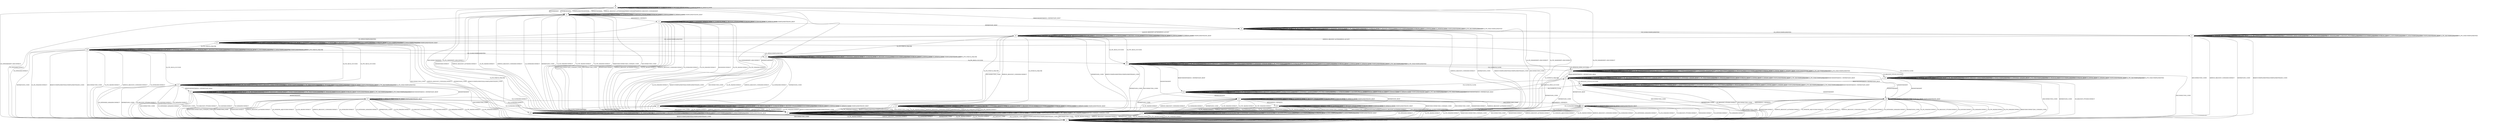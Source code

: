 digraph h3 {
s0 [label="s0"];
s1 [label="s1"];
s2 [label="s2"];
s3 [label="s3"];
s4 [label="s4"];
s5 [label="s5"];
s6 [label="s6"];
s7 [label="s7"];
s8 [label="s8"];
s9 [label="s9"];
s10 [label="s10"];
s11 [label="s11"];
s12 [label="s12"];
s13 [label="s13"];
s14 [label="s14"];
s15 [label="s15"];
s16 [label="s16"];
s17 [label="s17"];
s18 [label="s18"];
s19 [label="s19"];
s20 [label="s20"];
s21 [label="s21"];
s22 [label="s22"];
s23 [label="s23"];
s24 [label="s24"];
s25 [label="s25"];
s26 [label="s26"];
s27 [label="s27"];
s0 -> s1 [label="DISCONNECT/KEXINIT"];
s0 -> s2 [label="KEXINIT/KEXINIT"];
s0 -> s2 [label="SERVICE_REQUEST_AUTH/KEXINIT"];
s0 -> s0 [label="CH_WINDOW_ADJUST/CH_NONE"];
s0 -> s2 [label="DEBUG/KEXINIT"];
s0 -> s1 [label="UA_PK_OK/KEXINIT+DISCONNECT"];
s0 -> s2 [label="SERVICE_REQUEST_CONN/KEXINIT"];
s0 -> s1 [label="UA_NONE/KEXINIT+DISCONNECT"];
s0 -> s0 [label="CH_EXTENDED_DATA/CH_NONE"];
s0 -> s1 [label="NEWKEYS/KEXINIT"];
s0 -> s1 [label="UA_PK_NOK/KEXINIT+DISCONNECT"];
s0 -> s3 [label="CH_OPEN/KEXINIT+DISCONNECT"];
s0 -> s0 [label="CH_CLOSE/CH_NONE"];
s0 -> s0 [label="CH_REQUEST_PTY/CH_NONE"];
s0 -> s2 [label="KEX30/KEXINIT"];
s0 -> s2 [label="IGNORE/KEXINIT"];
s0 -> s0 [label="CH_EOF/CH_NONE"];
s0 -> s0 [label="CH_DATA/CH_NONE"];
s0 -> s2 [label="UNIMPLEMENTED/KEXINIT"];
s0 -> s1 [label="UA_PW_OK/KEXINIT+DISCONNECT"];
s0 -> s1 [label="UA_PW_NOK/KEXINIT+DISCONNECT"];
s0 -> s4 [label="REKEY/KEXINIT|KEX31+NEWKEYS|NO_RESP"];
s1 -> s1 [label="DISCONNECT/NO_CONN"];
s1 -> s1 [label="KEXINIT/NO_CONN"];
s1 -> s1 [label="SERVICE_REQUEST_AUTH/NO_CONN"];
s1 -> s1 [label="CH_WINDOW_ADJUST/CH_NONE"];
s1 -> s1 [label="DEBUG/NO_CONN"];
s1 -> s1 [label="UA_PK_OK/NO_CONN"];
s1 -> s1 [label="SERVICE_REQUEST_CONN/NO_CONN"];
s1 -> s1 [label="UA_NONE/NO_CONN"];
s1 -> s1 [label="CH_EXTENDED_DATA/CH_NONE"];
s1 -> s1 [label="NEWKEYS/NO_CONN"];
s1 -> s1 [label="UA_PK_NOK/NO_CONN"];
s1 -> s3 [label="CH_OPEN/NO_CONN"];
s1 -> s1 [label="CH_CLOSE/CH_NONE"];
s1 -> s1 [label="CH_REQUEST_PTY/CH_NONE"];
s1 -> s1 [label="KEX30/NO_CONN"];
s1 -> s1 [label="IGNORE/NO_CONN"];
s1 -> s1 [label="CH_EOF/CH_NONE"];
s1 -> s1 [label="CH_DATA/CH_NONE"];
s1 -> s1 [label="UNIMPLEMENTED/NO_CONN"];
s1 -> s1 [label="UA_PW_OK/NO_CONN"];
s1 -> s1 [label="UA_PW_NOK/NO_CONN"];
s1 -> s1 [label="REKEY/NO_CONN|NO_CONN|NO_CONN"];
s2 -> s1 [label="DISCONNECT/NO_CONN"];
s2 -> s1 [label="KEXINIT/DISCONNECT"];
s2 -> s1 [label="SERVICE_REQUEST_AUTH/DISCONNECT"];
s2 -> s2 [label="CH_WINDOW_ADJUST/CH_NONE"];
s2 -> s2 [label="DEBUG/NO_RESP"];
s2 -> s1 [label="UA_PK_OK/DISCONNECT"];
s2 -> s1 [label="SERVICE_REQUEST_CONN/DISCONNECT"];
s2 -> s1 [label="UA_NONE/DISCONNECT"];
s2 -> s2 [label="CH_EXTENDED_DATA/CH_NONE"];
s2 -> s1 [label="NEWKEYS/NO_CONN"];
s2 -> s1 [label="UA_PK_NOK/DISCONNECT"];
s2 -> s3 [label="CH_OPEN/DISCONNECT"];
s2 -> s2 [label="CH_CLOSE/CH_NONE"];
s2 -> s2 [label="CH_REQUEST_PTY/CH_NONE"];
s2 -> s5 [label="KEX30/KEX31+NEWKEYS"];
s2 -> s2 [label="IGNORE/NO_RESP"];
s2 -> s2 [label="CH_EOF/CH_NONE"];
s2 -> s2 [label="CH_DATA/CH_NONE"];
s2 -> s2 [label="UNIMPLEMENTED/NO_RESP"];
s2 -> s1 [label="UA_PW_OK/DISCONNECT"];
s2 -> s1 [label="UA_PW_NOK/DISCONNECT"];
s2 -> s1 [label="REKEY/DISCONNECT|NO_CONN|NO_CONN"];
s3 -> s3 [label="DISCONNECT/NO_CONN"];
s3 -> s3 [label="KEXINIT/NO_CONN"];
s3 -> s3 [label="SERVICE_REQUEST_AUTH/NO_CONN"];
s3 -> s3 [label="CH_WINDOW_ADJUST/NO_CONN"];
s3 -> s3 [label="DEBUG/NO_CONN"];
s3 -> s3 [label="UA_PK_OK/NO_CONN"];
s3 -> s3 [label="SERVICE_REQUEST_CONN/NO_CONN"];
s3 -> s3 [label="UA_NONE/NO_CONN"];
s3 -> s3 [label="CH_EXTENDED_DATA/NO_CONN"];
s3 -> s3 [label="NEWKEYS/NO_CONN"];
s3 -> s3 [label="UA_PK_NOK/NO_CONN"];
s3 -> s3 [label="CH_OPEN/CH_MAX"];
s3 -> s1 [label="CH_CLOSE/NO_CONN"];
s3 -> s3 [label="CH_REQUEST_PTY/NO_CONN"];
s3 -> s3 [label="KEX30/NO_CONN"];
s3 -> s3 [label="IGNORE/NO_CONN"];
s3 -> s3 [label="CH_EOF/NO_CONN"];
s3 -> s3 [label="CH_DATA/NO_CONN"];
s3 -> s3 [label="UNIMPLEMENTED/NO_CONN"];
s3 -> s3 [label="UA_PW_OK/NO_CONN"];
s3 -> s3 [label="UA_PW_NOK/NO_CONN"];
s3 -> s3 [label="REKEY/NO_CONN|NO_CONN|NO_CONN"];
s4 -> s1 [label="DISCONNECT/NO_CONN"];
s4 -> s4 [label="KEXINIT/UNIMPLEMENTED"];
s4 -> s6 [label="SERVICE_REQUEST_AUTH/SERVICE_ACCEPT"];
s4 -> s4 [label="CH_WINDOW_ADJUST/CH_NONE"];
s4 -> s4 [label="DEBUG/NO_RESP"];
s4 -> s4 [label="UA_PK_OK/UNIMPLEMENTED"];
s4 -> s1 [label="SERVICE_REQUEST_CONN/DISCONNECT"];
s4 -> s4 [label="UA_NONE/UNIMPLEMENTED"];
s4 -> s4 [label="CH_EXTENDED_DATA/CH_NONE"];
s4 -> s1 [label="NEWKEYS/NO_CONN"];
s4 -> s4 [label="UA_PK_NOK/UNIMPLEMENTED"];
s4 -> s7 [label="CH_OPEN/UNIMPLEMENTED"];
s4 -> s4 [label="CH_CLOSE/CH_NONE"];
s4 -> s4 [label="CH_REQUEST_PTY/CH_NONE"];
s4 -> s4 [label="KEX30/UNIMPLEMENTED"];
s4 -> s4 [label="IGNORE/NO_RESP"];
s4 -> s4 [label="CH_EOF/CH_NONE"];
s4 -> s4 [label="CH_DATA/CH_NONE"];
s4 -> s4 [label="UNIMPLEMENTED/NO_RESP"];
s4 -> s4 [label="UA_PW_OK/UNIMPLEMENTED"];
s4 -> s4 [label="UA_PW_NOK/UNIMPLEMENTED"];
s4 -> s1 [label="REKEY/UNIMPLEMENTED|UNIMPLEMENTED|NO_CONN"];
s5 -> s1 [label="DISCONNECT/NO_CONN"];
s5 -> s1 [label="KEXINIT/DISCONNECT"];
s5 -> s1 [label="SERVICE_REQUEST_AUTH/DISCONNECT"];
s5 -> s5 [label="CH_WINDOW_ADJUST/CH_NONE"];
s5 -> s5 [label="DEBUG/NO_RESP"];
s5 -> s1 [label="UA_PK_OK/DISCONNECT"];
s5 -> s1 [label="SERVICE_REQUEST_CONN/DISCONNECT"];
s5 -> s1 [label="UA_NONE/DISCONNECT"];
s5 -> s5 [label="CH_EXTENDED_DATA/CH_NONE"];
s5 -> s4 [label="NEWKEYS/NO_RESP"];
s5 -> s1 [label="UA_PK_NOK/DISCONNECT"];
s5 -> s3 [label="CH_OPEN/DISCONNECT"];
s5 -> s5 [label="CH_CLOSE/CH_NONE"];
s5 -> s5 [label="CH_REQUEST_PTY/CH_NONE"];
s5 -> s1 [label="KEX30/DISCONNECT"];
s5 -> s5 [label="IGNORE/NO_RESP"];
s5 -> s5 [label="CH_EOF/CH_NONE"];
s5 -> s5 [label="CH_DATA/CH_NONE"];
s5 -> s5 [label="UNIMPLEMENTED/NO_RESP"];
s5 -> s1 [label="UA_PW_OK/DISCONNECT"];
s5 -> s1 [label="UA_PW_NOK/DISCONNECT"];
s5 -> s1 [label="REKEY/DISCONNECT|NO_CONN|NO_CONN"];
s6 -> s1 [label="DISCONNECT/NO_CONN"];
s6 -> s6 [label="KEXINIT/UNIMPLEMENTED"];
s6 -> s6 [label="SERVICE_REQUEST_AUTH/SERVICE_ACCEPT"];
s6 -> s6 [label="CH_WINDOW_ADJUST/CH_NONE"];
s6 -> s6 [label="DEBUG/NO_RESP"];
s6 -> s8 [label="UA_PK_OK/UA_SUCCESS"];
s6 -> s1 [label="SERVICE_REQUEST_CONN/DISCONNECT"];
s6 -> s9 [label="UA_NONE/UA_FAILURE"];
s6 -> s6 [label="CH_EXTENDED_DATA/CH_NONE"];
s6 -> s1 [label="NEWKEYS/NO_CONN"];
s6 -> s10 [label="UA_PK_NOK/UA_FAILURE"];
s6 -> s11 [label="CH_OPEN/UNIMPLEMENTED"];
s6 -> s6 [label="CH_CLOSE/CH_NONE"];
s6 -> s6 [label="CH_REQUEST_PTY/CH_NONE"];
s6 -> s6 [label="KEX30/UNIMPLEMENTED"];
s6 -> s6 [label="IGNORE/NO_RESP"];
s6 -> s6 [label="CH_EOF/CH_NONE"];
s6 -> s6 [label="CH_DATA/CH_NONE"];
s6 -> s6 [label="UNIMPLEMENTED/NO_RESP"];
s6 -> s8 [label="UA_PW_OK/UA_SUCCESS"];
s6 -> s12 [label="UA_PW_NOK/UA_FAILURE"];
s6 -> s1 [label="REKEY/UNIMPLEMENTED|UNIMPLEMENTED|NO_CONN"];
s7 -> s3 [label="DISCONNECT/NO_CONN"];
s7 -> s7 [label="KEXINIT/UNIMPLEMENTED"];
s7 -> s11 [label="SERVICE_REQUEST_AUTH/SERVICE_ACCEPT"];
s7 -> s7 [label="CH_WINDOW_ADJUST/UNIMPLEMENTED"];
s7 -> s7 [label="DEBUG/NO_RESP"];
s7 -> s7 [label="UA_PK_OK/UNIMPLEMENTED"];
s7 -> s3 [label="SERVICE_REQUEST_CONN/DISCONNECT"];
s7 -> s7 [label="UA_NONE/UNIMPLEMENTED"];
s7 -> s7 [label="CH_EXTENDED_DATA/UNIMPLEMENTED"];
s7 -> s3 [label="NEWKEYS/NO_CONN"];
s7 -> s7 [label="UA_PK_NOK/UNIMPLEMENTED"];
s7 -> s7 [label="CH_OPEN/CH_MAX"];
s7 -> s4 [label="CH_CLOSE/UNIMPLEMENTED"];
s7 -> s7 [label="CH_REQUEST_PTY/UNIMPLEMENTED"];
s7 -> s7 [label="KEX30/UNIMPLEMENTED"];
s7 -> s7 [label="IGNORE/NO_RESP"];
s7 -> s7 [label="CH_EOF/UNIMPLEMENTED"];
s7 -> s7 [label="CH_DATA/UNIMPLEMENTED"];
s7 -> s7 [label="UNIMPLEMENTED/NO_RESP"];
s7 -> s7 [label="UA_PW_OK/UNIMPLEMENTED"];
s7 -> s7 [label="UA_PW_NOK/UNIMPLEMENTED"];
s7 -> s3 [label="REKEY/UNIMPLEMENTED|UNIMPLEMENTED|NO_CONN"];
s8 -> s1 [label="DISCONNECT/NO_CONN"];
s8 -> s25 [label="KEXINIT/KEXINIT"];
s8 -> s8 [label="SERVICE_REQUEST_AUTH/UNIMPLEMENTED"];
s8 -> s8 [label="CH_WINDOW_ADJUST/CH_NONE"];
s8 -> s8 [label="DEBUG/NO_RESP"];
s8 -> s8 [label="UA_PK_OK/UNIMPLEMENTED"];
s8 -> s8 [label="SERVICE_REQUEST_CONN/UNIMPLEMENTED"];
s8 -> s8 [label="UA_NONE/UNIMPLEMENTED"];
s8 -> s8 [label="CH_EXTENDED_DATA/CH_NONE"];
s8 -> s1 [label="NEWKEYS/NO_CONN"];
s8 -> s8 [label="UA_PK_NOK/UNIMPLEMENTED"];
s8 -> s13 [label="CH_OPEN/CH_OPEN_SUCCESS"];
s8 -> s8 [label="CH_CLOSE/CH_NONE"];
s8 -> s8 [label="CH_REQUEST_PTY/CH_NONE"];
s8 -> s8 [label="KEX30/UNIMPLEMENTED"];
s8 -> s8 [label="IGNORE/NO_RESP"];
s8 -> s8 [label="CH_EOF/CH_NONE"];
s8 -> s8 [label="CH_DATA/CH_NONE"];
s8 -> s8 [label="UNIMPLEMENTED/NO_RESP"];
s8 -> s8 [label="UA_PW_OK/UNIMPLEMENTED"];
s8 -> s8 [label="UA_PW_NOK/UNIMPLEMENTED"];
s8 -> s14 [label="REKEY/KEXINIT|KEX31+NEWKEYS|NO_RESP"];
s9 -> s1 [label="DISCONNECT/NO_CONN"];
s9 -> s9 [label="KEXINIT/UNIMPLEMENTED"];
s9 -> s9 [label="SERVICE_REQUEST_AUTH/SERVICE_ACCEPT"];
s9 -> s9 [label="CH_WINDOW_ADJUST/CH_NONE"];
s9 -> s9 [label="DEBUG/NO_RESP"];
s9 -> s1 [label="UA_PK_OK/DISCONNECT"];
s9 -> s1 [label="SERVICE_REQUEST_CONN/DISCONNECT"];
s9 -> s9 [label="UA_NONE/UA_FAILURE"];
s9 -> s9 [label="CH_EXTENDED_DATA/CH_NONE"];
s9 -> s1 [label="NEWKEYS/NO_CONN"];
s9 -> s1 [label="UA_PK_NOK/DISCONNECT"];
s9 -> s15 [label="CH_OPEN/UNIMPLEMENTED"];
s9 -> s9 [label="CH_CLOSE/CH_NONE"];
s9 -> s9 [label="CH_REQUEST_PTY/CH_NONE"];
s9 -> s9 [label="KEX30/UNIMPLEMENTED"];
s9 -> s9 [label="IGNORE/NO_RESP"];
s9 -> s9 [label="CH_EOF/CH_NONE"];
s9 -> s9 [label="CH_DATA/CH_NONE"];
s9 -> s9 [label="UNIMPLEMENTED/NO_RESP"];
s9 -> s1 [label="UA_PW_OK/DISCONNECT"];
s9 -> s1 [label="UA_PW_NOK/DISCONNECT"];
s9 -> s1 [label="REKEY/UNIMPLEMENTED|UNIMPLEMENTED|NO_CONN"];
s10 -> s1 [label="DISCONNECT/NO_CONN"];
s10 -> s10 [label="KEXINIT/UNIMPLEMENTED"];
s10 -> s10 [label="SERVICE_REQUEST_AUTH/SERVICE_ACCEPT"];
s10 -> s10 [label="CH_WINDOW_ADJUST/CH_NONE"];
s10 -> s10 [label="DEBUG/NO_RESP"];
s10 -> s1 [label="UA_PK_OK/DISCONNECT"];
s10 -> s1 [label="SERVICE_REQUEST_CONN/DISCONNECT"];
s10 -> s1 [label="UA_NONE/DISCONNECT"];
s10 -> s10 [label="CH_EXTENDED_DATA/CH_NONE"];
s10 -> s1 [label="NEWKEYS/NO_CONN"];
s10 -> s10 [label="UA_PK_NOK/UA_FAILURE"];
s10 -> s16 [label="CH_OPEN/UNIMPLEMENTED"];
s10 -> s10 [label="CH_CLOSE/CH_NONE"];
s10 -> s10 [label="CH_REQUEST_PTY/CH_NONE"];
s10 -> s10 [label="KEX30/UNIMPLEMENTED"];
s10 -> s10 [label="IGNORE/NO_RESP"];
s10 -> s10 [label="CH_EOF/CH_NONE"];
s10 -> s10 [label="CH_DATA/CH_NONE"];
s10 -> s10 [label="UNIMPLEMENTED/NO_RESP"];
s10 -> s1 [label="UA_PW_OK/DISCONNECT"];
s10 -> s1 [label="UA_PW_NOK/DISCONNECT"];
s10 -> s1 [label="REKEY/UNIMPLEMENTED|UNIMPLEMENTED|NO_CONN"];
s11 -> s3 [label="DISCONNECT/NO_CONN"];
s11 -> s11 [label="KEXINIT/UNIMPLEMENTED"];
s11 -> s11 [label="SERVICE_REQUEST_AUTH/SERVICE_ACCEPT"];
s11 -> s11 [label="CH_WINDOW_ADJUST/UNIMPLEMENTED"];
s11 -> s11 [label="DEBUG/NO_RESP"];
s11 -> s17 [label="UA_PK_OK/UA_SUCCESS"];
s11 -> s3 [label="SERVICE_REQUEST_CONN/DISCONNECT"];
s11 -> s15 [label="UA_NONE/UA_FAILURE"];
s11 -> s11 [label="CH_EXTENDED_DATA/UNIMPLEMENTED"];
s11 -> s3 [label="NEWKEYS/NO_CONN"];
s11 -> s16 [label="UA_PK_NOK/UA_FAILURE"];
s11 -> s11 [label="CH_OPEN/CH_MAX"];
s11 -> s6 [label="CH_CLOSE/UNIMPLEMENTED"];
s11 -> s11 [label="CH_REQUEST_PTY/UNIMPLEMENTED"];
s11 -> s11 [label="KEX30/UNIMPLEMENTED"];
s11 -> s11 [label="IGNORE/NO_RESP"];
s11 -> s11 [label="CH_EOF/UNIMPLEMENTED"];
s11 -> s11 [label="CH_DATA/UNIMPLEMENTED"];
s11 -> s11 [label="UNIMPLEMENTED/NO_RESP"];
s11 -> s17 [label="UA_PW_OK/UA_SUCCESS"];
s11 -> s18 [label="UA_PW_NOK/UA_FAILURE"];
s11 -> s3 [label="REKEY/UNIMPLEMENTED|UNIMPLEMENTED|NO_CONN"];
s12 -> s1 [label="DISCONNECT/NO_CONN"];
s12 -> s12 [label="KEXINIT/UNIMPLEMENTED"];
s12 -> s12 [label="SERVICE_REQUEST_AUTH/SERVICE_ACCEPT"];
s12 -> s12 [label="CH_WINDOW_ADJUST/CH_NONE"];
s12 -> s12 [label="DEBUG/NO_RESP"];
s12 -> s1 [label="UA_PK_OK/DISCONNECT"];
s12 -> s1 [label="SERVICE_REQUEST_CONN/DISCONNECT"];
s12 -> s1 [label="UA_NONE/DISCONNECT"];
s12 -> s12 [label="CH_EXTENDED_DATA/CH_NONE"];
s12 -> s1 [label="NEWKEYS/NO_CONN"];
s12 -> s1 [label="UA_PK_NOK/DISCONNECT"];
s12 -> s18 [label="CH_OPEN/UNIMPLEMENTED"];
s12 -> s12 [label="CH_CLOSE/CH_NONE"];
s12 -> s12 [label="CH_REQUEST_PTY/CH_NONE"];
s12 -> s12 [label="KEX30/UNIMPLEMENTED"];
s12 -> s12 [label="IGNORE/NO_RESP"];
s12 -> s12 [label="CH_EOF/CH_NONE"];
s12 -> s12 [label="CH_DATA/CH_NONE"];
s12 -> s12 [label="UNIMPLEMENTED/NO_RESP"];
s12 -> s8 [label="UA_PW_OK/UA_SUCCESS"];
s12 -> s12 [label="UA_PW_NOK/UA_FAILURE"];
s12 -> s1 [label="REKEY/UNIMPLEMENTED|UNIMPLEMENTED|NO_CONN"];
s13 -> s3 [label="DISCONNECT/NO_CONN"];
s13 -> s19 [label="KEXINIT/KEXINIT"];
s13 -> s13 [label="SERVICE_REQUEST_AUTH/UNIMPLEMENTED"];
s13 -> s13 [label="CH_WINDOW_ADJUST/NO_RESP"];
s13 -> s13 [label="DEBUG/NO_RESP"];
s13 -> s13 [label="UA_PK_OK/UNIMPLEMENTED"];
s13 -> s13 [label="SERVICE_REQUEST_CONN/UNIMPLEMENTED"];
s13 -> s13 [label="UA_NONE/UNIMPLEMENTED"];
s13 -> s13 [label="CH_EXTENDED_DATA/NO_RESP"];
s13 -> s3 [label="NEWKEYS/NO_CONN"];
s13 -> s13 [label="UA_PK_NOK/UNIMPLEMENTED"];
s13 -> s13 [label="CH_OPEN/CH_MAX"];
s13 -> s8 [label="CH_CLOSE/CH_CLOSE"];
s13 -> s20 [label="CH_REQUEST_PTY/CH_SUCCESS"];
s13 -> s13 [label="KEX30/UNIMPLEMENTED"];
s13 -> s13 [label="IGNORE/NO_RESP"];
s13 -> s13 [label="CH_EOF/NO_RESP"];
s13 -> s13 [label="CH_DATA/NO_RESP"];
s13 -> s13 [label="UNIMPLEMENTED/NO_RESP"];
s13 -> s13 [label="UA_PW_OK/UNIMPLEMENTED"];
s13 -> s13 [label="UA_PW_NOK/UNIMPLEMENTED"];
s13 -> s21 [label="REKEY/KEXINIT|KEX31+NEWKEYS|NO_RESP"];
s14 -> s1 [label="DISCONNECT/NO_CONN"];
s14 -> s25 [label="KEXINIT/KEXINIT"];
s14 -> s14 [label="SERVICE_REQUEST_AUTH/NO_RESP"];
s14 -> s14 [label="CH_WINDOW_ADJUST/CH_NONE"];
s14 -> s14 [label="DEBUG/NO_RESP"];
s14 -> s14 [label="UA_PK_OK/UNIMPLEMENTED"];
s14 -> s14 [label="SERVICE_REQUEST_CONN/NO_RESP"];
s14 -> s14 [label="UA_NONE/UNIMPLEMENTED"];
s14 -> s14 [label="CH_EXTENDED_DATA/CH_NONE"];
s14 -> s1 [label="NEWKEYS/NO_CONN"];
s14 -> s14 [label="UA_PK_NOK/UNIMPLEMENTED"];
s14 -> s21 [label="CH_OPEN/CH_OPEN_SUCCESS"];
s14 -> s14 [label="CH_CLOSE/CH_NONE"];
s14 -> s14 [label="CH_REQUEST_PTY/CH_NONE"];
s14 -> s14 [label="KEX30/NO_RESP"];
s14 -> s14 [label="IGNORE/NO_RESP"];
s14 -> s14 [label="CH_EOF/CH_NONE"];
s14 -> s14 [label="CH_DATA/CH_NONE"];
s14 -> s14 [label="UNIMPLEMENTED/NO_RESP"];
s14 -> s14 [label="UA_PW_OK/UNIMPLEMENTED"];
s14 -> s14 [label="UA_PW_NOK/UNIMPLEMENTED"];
s14 -> s14 [label="REKEY/KEXINIT|KEX31+NEWKEYS|NO_RESP"];
s15 -> s3 [label="DISCONNECT/NO_CONN"];
s15 -> s15 [label="KEXINIT/UNIMPLEMENTED"];
s15 -> s15 [label="SERVICE_REQUEST_AUTH/SERVICE_ACCEPT"];
s15 -> s15 [label="CH_WINDOW_ADJUST/UNIMPLEMENTED"];
s15 -> s15 [label="DEBUG/NO_RESP"];
s15 -> s3 [label="UA_PK_OK/DISCONNECT"];
s15 -> s3 [label="SERVICE_REQUEST_CONN/DISCONNECT"];
s15 -> s15 [label="UA_NONE/UA_FAILURE"];
s15 -> s15 [label="CH_EXTENDED_DATA/UNIMPLEMENTED"];
s15 -> s3 [label="NEWKEYS/NO_CONN"];
s15 -> s3 [label="UA_PK_NOK/DISCONNECT"];
s15 -> s15 [label="CH_OPEN/CH_MAX"];
s15 -> s9 [label="CH_CLOSE/UNIMPLEMENTED"];
s15 -> s15 [label="CH_REQUEST_PTY/UNIMPLEMENTED"];
s15 -> s15 [label="KEX30/UNIMPLEMENTED"];
s15 -> s15 [label="IGNORE/NO_RESP"];
s15 -> s15 [label="CH_EOF/UNIMPLEMENTED"];
s15 -> s15 [label="CH_DATA/UNIMPLEMENTED"];
s15 -> s15 [label="UNIMPLEMENTED/NO_RESP"];
s15 -> s3 [label="UA_PW_OK/DISCONNECT"];
s15 -> s3 [label="UA_PW_NOK/DISCONNECT"];
s15 -> s3 [label="REKEY/UNIMPLEMENTED|UNIMPLEMENTED|NO_CONN"];
s16 -> s3 [label="DISCONNECT/NO_CONN"];
s16 -> s16 [label="KEXINIT/UNIMPLEMENTED"];
s16 -> s16 [label="SERVICE_REQUEST_AUTH/SERVICE_ACCEPT"];
s16 -> s16 [label="CH_WINDOW_ADJUST/UNIMPLEMENTED"];
s16 -> s16 [label="DEBUG/NO_RESP"];
s16 -> s3 [label="UA_PK_OK/DISCONNECT"];
s16 -> s3 [label="SERVICE_REQUEST_CONN/DISCONNECT"];
s16 -> s3 [label="UA_NONE/DISCONNECT"];
s16 -> s16 [label="CH_EXTENDED_DATA/UNIMPLEMENTED"];
s16 -> s3 [label="NEWKEYS/NO_CONN"];
s16 -> s16 [label="UA_PK_NOK/UA_FAILURE"];
s16 -> s16 [label="CH_OPEN/CH_MAX"];
s16 -> s10 [label="CH_CLOSE/UNIMPLEMENTED"];
s16 -> s16 [label="CH_REQUEST_PTY/UNIMPLEMENTED"];
s16 -> s16 [label="KEX30/UNIMPLEMENTED"];
s16 -> s16 [label="IGNORE/NO_RESP"];
s16 -> s16 [label="CH_EOF/UNIMPLEMENTED"];
s16 -> s16 [label="CH_DATA/UNIMPLEMENTED"];
s16 -> s16 [label="UNIMPLEMENTED/NO_RESP"];
s16 -> s3 [label="UA_PW_OK/DISCONNECT"];
s16 -> s3 [label="UA_PW_NOK/DISCONNECT"];
s16 -> s3 [label="REKEY/UNIMPLEMENTED|UNIMPLEMENTED|NO_CONN"];
s17 -> s3 [label="DISCONNECT/NO_CONN"];
s17 -> s27 [label="KEXINIT/KEXINIT"];
s17 -> s17 [label="SERVICE_REQUEST_AUTH/UNIMPLEMENTED"];
s17 -> s17 [label="CH_WINDOW_ADJUST/NO_RESP"];
s17 -> s17 [label="DEBUG/NO_RESP"];
s17 -> s17 [label="UA_PK_OK/UNIMPLEMENTED"];
s17 -> s17 [label="SERVICE_REQUEST_CONN/UNIMPLEMENTED"];
s17 -> s17 [label="UA_NONE/UNIMPLEMENTED"];
s17 -> s3 [label="CH_EXTENDED_DATA/DISCONNECT"];
s17 -> s3 [label="NEWKEYS/NO_CONN"];
s17 -> s17 [label="UA_PK_NOK/UNIMPLEMENTED"];
s17 -> s17 [label="CH_OPEN/CH_MAX"];
s17 -> s1 [label="CH_CLOSE/DISCONNECT"];
s17 -> s3 [label="CH_REQUEST_PTY/DISCONNECT"];
s17 -> s17 [label="KEX30/UNIMPLEMENTED"];
s17 -> s17 [label="IGNORE/NO_RESP"];
s17 -> s3 [label="CH_EOF/DISCONNECT"];
s17 -> s3 [label="CH_DATA/DISCONNECT"];
s17 -> s17 [label="UNIMPLEMENTED/NO_RESP"];
s17 -> s17 [label="UA_PW_OK/UNIMPLEMENTED"];
s17 -> s17 [label="UA_PW_NOK/UNIMPLEMENTED"];
s17 -> s22 [label="REKEY/KEXINIT|KEX31+NEWKEYS|NO_RESP"];
s18 -> s3 [label="DISCONNECT/NO_CONN"];
s18 -> s18 [label="KEXINIT/UNIMPLEMENTED"];
s18 -> s18 [label="SERVICE_REQUEST_AUTH/SERVICE_ACCEPT"];
s18 -> s18 [label="CH_WINDOW_ADJUST/UNIMPLEMENTED"];
s18 -> s18 [label="DEBUG/NO_RESP"];
s18 -> s3 [label="UA_PK_OK/DISCONNECT"];
s18 -> s3 [label="SERVICE_REQUEST_CONN/DISCONNECT"];
s18 -> s3 [label="UA_NONE/DISCONNECT"];
s18 -> s18 [label="CH_EXTENDED_DATA/UNIMPLEMENTED"];
s18 -> s3 [label="NEWKEYS/NO_CONN"];
s18 -> s3 [label="UA_PK_NOK/DISCONNECT"];
s18 -> s18 [label="CH_OPEN/CH_MAX"];
s18 -> s12 [label="CH_CLOSE/UNIMPLEMENTED"];
s18 -> s18 [label="CH_REQUEST_PTY/UNIMPLEMENTED"];
s18 -> s18 [label="KEX30/UNIMPLEMENTED"];
s18 -> s18 [label="IGNORE/NO_RESP"];
s18 -> s18 [label="CH_EOF/UNIMPLEMENTED"];
s18 -> s18 [label="CH_DATA/UNIMPLEMENTED"];
s18 -> s18 [label="UNIMPLEMENTED/NO_RESP"];
s18 -> s17 [label="UA_PW_OK/UA_SUCCESS"];
s18 -> s18 [label="UA_PW_NOK/UA_FAILURE"];
s18 -> s3 [label="REKEY/UNIMPLEMENTED|UNIMPLEMENTED|NO_CONN"];
s19 -> s3 [label="DISCONNECT/NO_CONN"];
s19 -> s3 [label="KEXINIT/DISCONNECT"];
s19 -> s3 [label="SERVICE_REQUEST_AUTH/DISCONNECT"];
s19 -> s3 [label="CH_WINDOW_ADJUST/DISCONNECT"];
s19 -> s19 [label="DEBUG/NO_RESP"];
s19 -> s3 [label="UA_PK_OK/DISCONNECT"];
s19 -> s3 [label="SERVICE_REQUEST_CONN/DISCONNECT"];
s19 -> s3 [label="UA_NONE/DISCONNECT"];
s19 -> s3 [label="CH_EXTENDED_DATA/DISCONNECT"];
s19 -> s3 [label="NEWKEYS/NO_CONN"];
s19 -> s3 [label="UA_PK_NOK/DISCONNECT"];
s19 -> s19 [label="CH_OPEN/CH_MAX"];
s19 -> s1 [label="CH_CLOSE/DISCONNECT"];
s19 -> s3 [label="CH_REQUEST_PTY/DISCONNECT"];
s19 -> s23 [label="KEX30/KEX31+NEWKEYS"];
s19 -> s19 [label="IGNORE/NO_RESP"];
s19 -> s3 [label="CH_EOF/DISCONNECT"];
s19 -> s3 [label="CH_DATA/DISCONNECT"];
s19 -> s19 [label="UNIMPLEMENTED/NO_RESP"];
s19 -> s3 [label="UA_PW_OK/DISCONNECT"];
s19 -> s3 [label="UA_PW_NOK/DISCONNECT"];
s19 -> s3 [label="REKEY/DISCONNECT|NO_CONN|NO_CONN"];
s20 -> s3 [label="DISCONNECT/NO_CONN"];
s20 -> s19 [label="KEXINIT/KEXINIT"];
s20 -> s20 [label="SERVICE_REQUEST_AUTH/UNIMPLEMENTED"];
s20 -> s20 [label="CH_WINDOW_ADJUST/NO_RESP"];
s20 -> s20 [label="DEBUG/NO_RESP"];
s20 -> s20 [label="UA_PK_OK/UNIMPLEMENTED"];
s20 -> s20 [label="SERVICE_REQUEST_CONN/UNIMPLEMENTED"];
s20 -> s20 [label="UA_NONE/UNIMPLEMENTED"];
s20 -> s20 [label="CH_EXTENDED_DATA/NO_RESP"];
s20 -> s3 [label="NEWKEYS/NO_CONN"];
s20 -> s20 [label="UA_PK_NOK/UNIMPLEMENTED"];
s20 -> s20 [label="CH_OPEN/CH_MAX"];
s20 -> s8 [label="CH_CLOSE/CH_CLOSE"];
s20 -> s3 [label="CH_REQUEST_PTY/DISCONNECT"];
s20 -> s20 [label="KEX30/UNIMPLEMENTED"];
s20 -> s20 [label="IGNORE/NO_RESP"];
s20 -> s20 [label="CH_EOF/NO_RESP"];
s20 -> s20 [label="CH_DATA/NO_RESP"];
s20 -> s20 [label="UNIMPLEMENTED/NO_RESP"];
s20 -> s20 [label="UA_PW_OK/UNIMPLEMENTED"];
s20 -> s20 [label="UA_PW_NOK/UNIMPLEMENTED"];
s20 -> s24 [label="REKEY/KEXINIT|KEX31+NEWKEYS|NO_RESP"];
s21 -> s3 [label="DISCONNECT/NO_CONN"];
s21 -> s19 [label="KEXINIT/KEXINIT"];
s21 -> s21 [label="SERVICE_REQUEST_AUTH/NO_RESP"];
s21 -> s21 [label="CH_WINDOW_ADJUST/NO_RESP"];
s21 -> s21 [label="DEBUG/NO_RESP"];
s21 -> s21 [label="UA_PK_OK/UNIMPLEMENTED"];
s21 -> s21 [label="SERVICE_REQUEST_CONN/NO_RESP"];
s21 -> s21 [label="UA_NONE/UNIMPLEMENTED"];
s21 -> s21 [label="CH_EXTENDED_DATA/NO_RESP"];
s21 -> s3 [label="NEWKEYS/NO_CONN"];
s21 -> s21 [label="UA_PK_NOK/UNIMPLEMENTED"];
s21 -> s21 [label="CH_OPEN/CH_MAX"];
s21 -> s14 [label="CH_CLOSE/CH_CLOSE"];
s21 -> s24 [label="CH_REQUEST_PTY/CH_SUCCESS"];
s21 -> s21 [label="KEX30/NO_RESP"];
s21 -> s21 [label="IGNORE/NO_RESP"];
s21 -> s21 [label="CH_EOF/NO_RESP"];
s21 -> s21 [label="CH_DATA/NO_RESP"];
s21 -> s21 [label="UNIMPLEMENTED/NO_RESP"];
s21 -> s21 [label="UA_PW_OK/UNIMPLEMENTED"];
s21 -> s21 [label="UA_PW_NOK/UNIMPLEMENTED"];
s21 -> s21 [label="REKEY/KEXINIT|KEX31+NEWKEYS|NO_RESP"];
s22 -> s3 [label="DISCONNECT/NO_CONN"];
s22 -> s27 [label="KEXINIT/KEXINIT"];
s22 -> s22 [label="SERVICE_REQUEST_AUTH/NO_RESP"];
s22 -> s22 [label="CH_WINDOW_ADJUST/NO_RESP"];
s22 -> s22 [label="DEBUG/NO_RESP"];
s22 -> s22 [label="UA_PK_OK/UNIMPLEMENTED"];
s22 -> s22 [label="SERVICE_REQUEST_CONN/NO_RESP"];
s22 -> s22 [label="UA_NONE/UNIMPLEMENTED"];
s22 -> s3 [label="CH_EXTENDED_DATA/DISCONNECT"];
s22 -> s3 [label="NEWKEYS/NO_CONN"];
s22 -> s22 [label="UA_PK_NOK/UNIMPLEMENTED"];
s22 -> s22 [label="CH_OPEN/CH_MAX"];
s22 -> s1 [label="CH_CLOSE/DISCONNECT"];
s22 -> s3 [label="CH_REQUEST_PTY/DISCONNECT"];
s22 -> s22 [label="KEX30/NO_RESP"];
s22 -> s22 [label="IGNORE/NO_RESP"];
s22 -> s3 [label="CH_EOF/DISCONNECT"];
s22 -> s3 [label="CH_DATA/DISCONNECT"];
s22 -> s22 [label="UNIMPLEMENTED/NO_RESP"];
s22 -> s22 [label="UA_PW_OK/UNIMPLEMENTED"];
s22 -> s22 [label="UA_PW_NOK/UNIMPLEMENTED"];
s22 -> s22 [label="REKEY/KEXINIT|KEX31+NEWKEYS|NO_RESP"];
s23 -> s3 [label="DISCONNECT/NO_CONN"];
s23 -> s3 [label="KEXINIT/DISCONNECT"];
s23 -> s3 [label="SERVICE_REQUEST_AUTH/DISCONNECT"];
s23 -> s3 [label="CH_WINDOW_ADJUST/DISCONNECT"];
s23 -> s23 [label="DEBUG/NO_RESP"];
s23 -> s3 [label="UA_PK_OK/DISCONNECT"];
s23 -> s3 [label="SERVICE_REQUEST_CONN/DISCONNECT"];
s23 -> s3 [label="UA_NONE/DISCONNECT"];
s23 -> s3 [label="CH_EXTENDED_DATA/DISCONNECT"];
s23 -> s21 [label="NEWKEYS/NO_RESP"];
s23 -> s3 [label="UA_PK_NOK/DISCONNECT"];
s23 -> s23 [label="CH_OPEN/CH_MAX"];
s23 -> s1 [label="CH_CLOSE/DISCONNECT"];
s23 -> s3 [label="CH_REQUEST_PTY/DISCONNECT"];
s23 -> s3 [label="KEX30/DISCONNECT"];
s23 -> s23 [label="IGNORE/NO_RESP"];
s23 -> s3 [label="CH_EOF/DISCONNECT"];
s23 -> s3 [label="CH_DATA/DISCONNECT"];
s23 -> s23 [label="UNIMPLEMENTED/NO_RESP"];
s23 -> s3 [label="UA_PW_OK/DISCONNECT"];
s23 -> s3 [label="UA_PW_NOK/DISCONNECT"];
s23 -> s3 [label="REKEY/DISCONNECT|NO_CONN|NO_CONN"];
s24 -> s3 [label="DISCONNECT/NO_CONN"];
s24 -> s19 [label="KEXINIT/KEXINIT"];
s24 -> s24 [label="SERVICE_REQUEST_AUTH/NO_RESP"];
s24 -> s24 [label="CH_WINDOW_ADJUST/NO_RESP"];
s24 -> s24 [label="DEBUG/NO_RESP"];
s24 -> s24 [label="UA_PK_OK/UNIMPLEMENTED"];
s24 -> s24 [label="SERVICE_REQUEST_CONN/NO_RESP"];
s24 -> s24 [label="UA_NONE/UNIMPLEMENTED"];
s24 -> s24 [label="CH_EXTENDED_DATA/NO_RESP"];
s24 -> s3 [label="NEWKEYS/NO_CONN"];
s24 -> s24 [label="UA_PK_NOK/UNIMPLEMENTED"];
s24 -> s24 [label="CH_OPEN/CH_MAX"];
s24 -> s14 [label="CH_CLOSE/CH_CLOSE"];
s24 -> s3 [label="CH_REQUEST_PTY/DISCONNECT"];
s24 -> s24 [label="KEX30/NO_RESP"];
s24 -> s24 [label="IGNORE/NO_RESP"];
s24 -> s24 [label="CH_EOF/NO_RESP"];
s24 -> s24 [label="CH_DATA/NO_RESP"];
s24 -> s24 [label="UNIMPLEMENTED/NO_RESP"];
s24 -> s24 [label="UA_PW_OK/UNIMPLEMENTED"];
s24 -> s24 [label="UA_PW_NOK/UNIMPLEMENTED"];
s24 -> s24 [label="REKEY/KEXINIT|KEX31+NEWKEYS|NO_RESP"];
s25 -> s1 [label="DISCONNECT/NO_CONN"];
s25 -> s1 [label="KEXINIT/DISCONNECT"];
s25 -> s1 [label="SERVICE_REQUEST_AUTH/DISCONNECT"];
s25 -> s25 [label="CH_WINDOW_ADJUST/CH_NONE"];
s25 -> s25 [label="DEBUG/NO_RESP"];
s25 -> s1 [label="UA_PK_OK/DISCONNECT"];
s25 -> s1 [label="SERVICE_REQUEST_CONN/DISCONNECT"];
s25 -> s1 [label="UA_NONE/DISCONNECT"];
s25 -> s25 [label="CH_EXTENDED_DATA/CH_NONE"];
s25 -> s1 [label="NEWKEYS/NO_CONN"];
s25 -> s1 [label="UA_PK_NOK/DISCONNECT"];
s25 -> s3 [label="CH_OPEN/DISCONNECT"];
s25 -> s25 [label="CH_CLOSE/CH_NONE"];
s25 -> s25 [label="CH_REQUEST_PTY/CH_NONE"];
s25 -> s26 [label="KEX30/KEX31+NEWKEYS"];
s25 -> s25 [label="IGNORE/NO_RESP"];
s25 -> s25 [label="CH_EOF/CH_NONE"];
s25 -> s25 [label="CH_DATA/CH_NONE"];
s25 -> s25 [label="UNIMPLEMENTED/NO_RESP"];
s25 -> s1 [label="UA_PW_OK/DISCONNECT"];
s25 -> s1 [label="UA_PW_NOK/DISCONNECT"];
s25 -> s1 [label="REKEY/DISCONNECT|NO_CONN|NO_CONN"];
s26 -> s1 [label="DISCONNECT/NO_CONN"];
s26 -> s1 [label="KEXINIT/DISCONNECT"];
s26 -> s1 [label="SERVICE_REQUEST_AUTH/DISCONNECT"];
s26 -> s26 [label="CH_WINDOW_ADJUST/CH_NONE"];
s26 -> s26 [label="DEBUG/NO_RESP"];
s26 -> s1 [label="UA_PK_OK/DISCONNECT"];
s26 -> s1 [label="SERVICE_REQUEST_CONN/DISCONNECT"];
s26 -> s1 [label="UA_NONE/DISCONNECT"];
s26 -> s26 [label="CH_EXTENDED_DATA/CH_NONE"];
s26 -> s14 [label="NEWKEYS/NO_RESP"];
s26 -> s1 [label="UA_PK_NOK/DISCONNECT"];
s26 -> s3 [label="CH_OPEN/DISCONNECT"];
s26 -> s26 [label="CH_CLOSE/CH_NONE"];
s26 -> s26 [label="CH_REQUEST_PTY/CH_NONE"];
s26 -> s1 [label="KEX30/DISCONNECT"];
s26 -> s26 [label="IGNORE/NO_RESP"];
s26 -> s26 [label="CH_EOF/CH_NONE"];
s26 -> s26 [label="CH_DATA/CH_NONE"];
s26 -> s26 [label="UNIMPLEMENTED/NO_RESP"];
s26 -> s1 [label="UA_PW_OK/DISCONNECT"];
s26 -> s1 [label="UA_PW_NOK/DISCONNECT"];
s26 -> s1 [label="REKEY/DISCONNECT|NO_CONN|NO_CONN"];
s27 -> s3 [label="DISCONNECT/NO_CONN"];
s27 -> s3 [label="KEXINIT/DISCONNECT"];
s27 -> s3 [label="SERVICE_REQUEST_AUTH/DISCONNECT"];
s27 -> s3 [label="CH_WINDOW_ADJUST/DISCONNECT"];
s27 -> s27 [label="DEBUG/NO_RESP"];
s27 -> s3 [label="UA_PK_OK/DISCONNECT"];
s27 -> s3 [label="SERVICE_REQUEST_CONN/DISCONNECT"];
s27 -> s3 [label="UA_NONE/DISCONNECT"];
s27 -> s3 [label="CH_EXTENDED_DATA/DISCONNECT"];
s27 -> s3 [label="NEWKEYS/NO_CONN"];
s27 -> s3 [label="UA_PK_NOK/DISCONNECT"];
s27 -> s27 [label="CH_OPEN/CH_MAX"];
s27 -> s1 [label="CH_CLOSE/DISCONNECT"];
s27 -> s3 [label="CH_REQUEST_PTY/DISCONNECT"];
s27 -> s23 [label="KEX30/KEX31+NEWKEYS"];
s27 -> s27 [label="IGNORE/NO_RESP"];
s27 -> s3 [label="CH_EOF/DISCONNECT"];
s27 -> s3 [label="CH_DATA/DISCONNECT"];
s27 -> s27 [label="UNIMPLEMENTED/NO_RESP"];
s27 -> s3 [label="UA_PW_OK/DISCONNECT"];
s27 -> s3 [label="UA_PW_NOK/DISCONNECT"];
s27 -> s3 [label="REKEY/DISCONNECT|NO_CONN|NO_CONN"];
__start0 [shape=none, label=""];
__start0 -> s0 [label=""];
}

